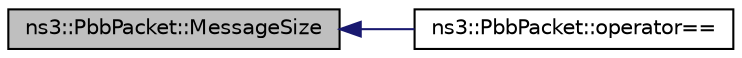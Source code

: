 digraph "ns3::PbbPacket::MessageSize"
{
  edge [fontname="Helvetica",fontsize="10",labelfontname="Helvetica",labelfontsize="10"];
  node [fontname="Helvetica",fontsize="10",shape=record];
  rankdir="LR";
  Node1 [label="ns3::PbbPacket::MessageSize",height=0.2,width=0.4,color="black", fillcolor="grey75", style="filled", fontcolor="black"];
  Node1 -> Node2 [dir="back",color="midnightblue",fontsize="10",style="solid"];
  Node2 [label="ns3::PbbPacket::operator==",height=0.2,width=0.4,color="black", fillcolor="white", style="filled",URL="$d7/d31/classns3_1_1PbbPacket.html#ac1dd3ea429e508347e2b7624ed03387d",tooltip="Equality operator for PbbPacket. "];
}
